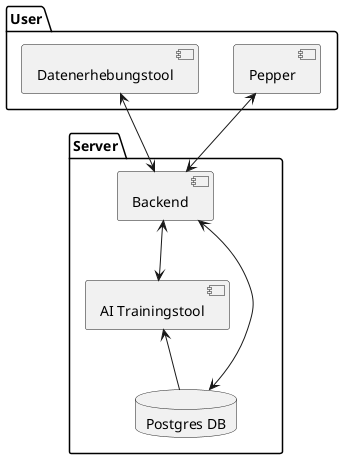 @startuml
package "User" {
  [Pepper]
  [Datenerhebungstool]
}

package "Server" {
  [Backend] <--> [AI Trainingstool]
  [Pepper] <--> [Backend]
  [Datenerhebungstool] <--> [Backend]

  database "Postgres DB" {

  }
}

[AI Trainingstool] <-- [Postgres DB]
[Backend] <--> [Postgres DB]
@enduml
